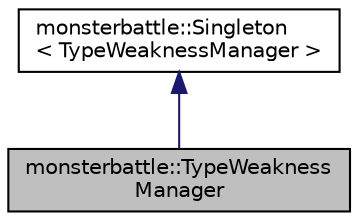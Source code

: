 digraph "monsterbattle::TypeWeaknessManager"
{
  edge [fontname="Helvetica",fontsize="10",labelfontname="Helvetica",labelfontsize="10"];
  node [fontname="Helvetica",fontsize="10",shape=record];
  Node0 [label="monsterbattle::TypeWeakness\lManager",height=0.2,width=0.4,color="black", fillcolor="grey75", style="filled", fontcolor="black"];
  Node1 -> Node0 [dir="back",color="midnightblue",fontsize="10",style="solid",fontname="Helvetica"];
  Node1 [label="monsterbattle::Singleton\l\< TypeWeaknessManager \>",height=0.2,width=0.4,color="black", fillcolor="white", style="filled",URL="$structmonsterbattle_1_1Singleton.html"];
}
